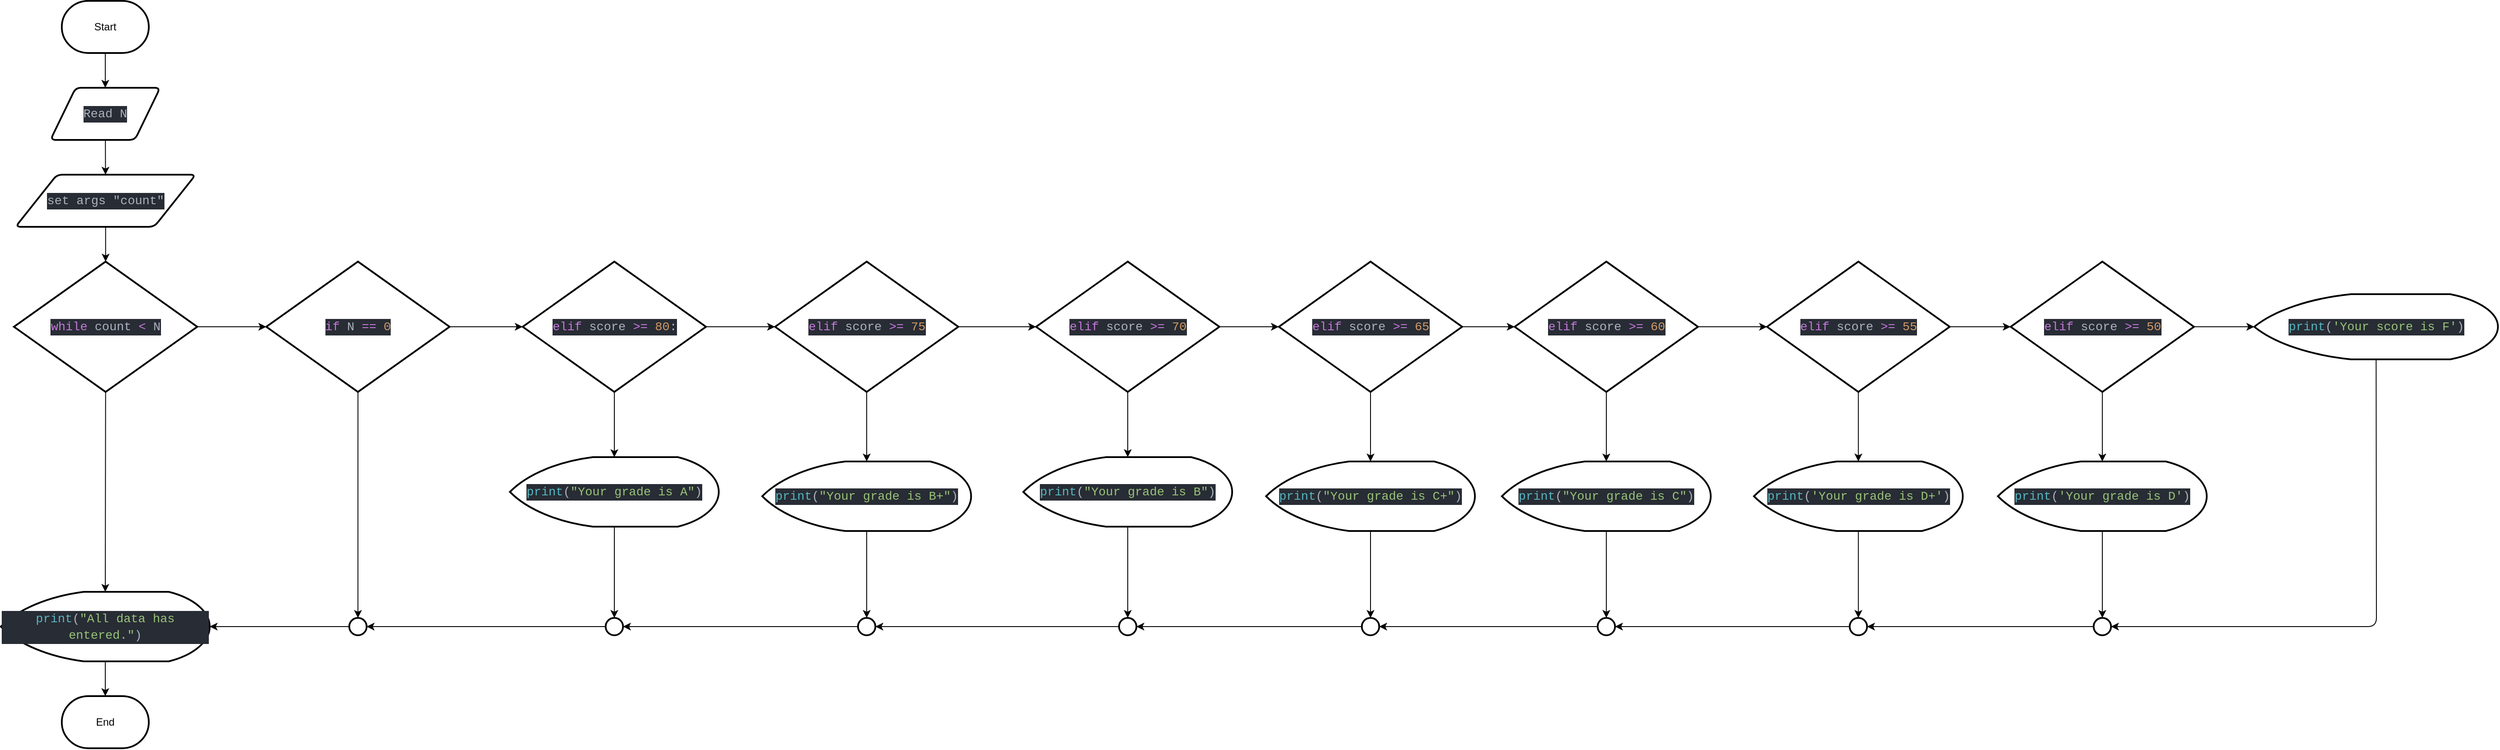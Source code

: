 <mxfile>
    <diagram id="HJii3T1DP4-zwrHQRDsN" name="Page-1">
        <mxGraphModel dx="1038" dy="1340" grid="1" gridSize="10" guides="1" tooltips="1" connect="1" arrows="1" fold="1" page="1" pageScale="1" pageWidth="850" pageHeight="1100" math="0" shadow="0">
            <root>
                <mxCell id="0"/>
                <mxCell id="1" parent="0"/>
                <mxCell id="31" value="" style="edgeStyle=none;html=1;fontColor=#FFFFFF;" parent="1" source="2" target="4" edge="1">
                    <mxGeometry relative="1" as="geometry"/>
                </mxCell>
                <mxCell id="2" value="Start" style="strokeWidth=2;html=1;shape=mxgraph.flowchart.terminator;whiteSpace=wrap;" parent="1" vertex="1">
                    <mxGeometry x="375" y="30" width="100" height="60" as="geometry"/>
                </mxCell>
                <mxCell id="3" value="End" style="strokeWidth=2;html=1;shape=mxgraph.flowchart.terminator;whiteSpace=wrap;" parent="1" vertex="1">
                    <mxGeometry x="375" y="830" width="100" height="60" as="geometry"/>
                </mxCell>
                <mxCell id="32" value="" style="edgeStyle=none;html=1;fontColor=#FFFFFF;" parent="1" source="4" target="5" edge="1">
                    <mxGeometry relative="1" as="geometry"/>
                </mxCell>
                <mxCell id="4" value="&lt;div style=&quot;color: rgb(171, 178, 191); background-color: rgb(40, 44, 52); font-family: Consolas, &amp;quot;Courier New&amp;quot;, monospace; font-size: 14px; line-height: 19px;&quot;&gt;&lt;div&gt;Read N&lt;/div&gt;&lt;/div&gt;" style="shape=parallelogram;html=1;strokeWidth=2;perimeter=parallelogramPerimeter;whiteSpace=wrap;rounded=1;arcSize=12;size=0.23;" parent="1" vertex="1">
                    <mxGeometry x="362" y="130" width="126" height="60" as="geometry"/>
                </mxCell>
                <mxCell id="33" value="" style="edgeStyle=none;html=1;fontColor=#FFFFFF;" parent="1" source="5" target="8" edge="1">
                    <mxGeometry relative="1" as="geometry"/>
                </mxCell>
                <mxCell id="5" value="&lt;div style=&quot;color: rgb(171, 178, 191); background-color: rgb(40, 44, 52); font-family: Consolas, &amp;quot;Courier New&amp;quot;, monospace; font-size: 14px; line-height: 19px;&quot;&gt;&lt;div&gt;set args &quot;count&quot;&lt;/div&gt;&lt;/div&gt;" style="shape=parallelogram;html=1;strokeWidth=2;perimeter=parallelogramPerimeter;whiteSpace=wrap;rounded=1;arcSize=12;size=0.23;" parent="1" vertex="1">
                    <mxGeometry x="321.86" y="230" width="207" height="60" as="geometry"/>
                </mxCell>
                <mxCell id="129" style="edgeStyle=none;html=1;exitX=0.5;exitY=1;exitDx=0;exitDy=0;exitPerimeter=0;entryX=0.5;entryY=0;entryDx=0;entryDy=0;entryPerimeter=0;" edge="1" parent="1" source="8" target="52">
                    <mxGeometry relative="1" as="geometry"/>
                </mxCell>
                <mxCell id="130" value="" style="edgeStyle=none;html=1;" edge="1" parent="1" source="8" target="10">
                    <mxGeometry relative="1" as="geometry"/>
                </mxCell>
                <mxCell id="8" value="&lt;div style=&quot;background-color: rgb(40, 44, 52); font-family: Consolas, &amp;quot;Courier New&amp;quot;, monospace; font-size: 14px; line-height: 19px;&quot;&gt;&lt;div style=&quot;color: rgb(171, 178, 191); line-height: 19px;&quot;&gt;&lt;span style=&quot;color: #c678dd;&quot;&gt;while&lt;/span&gt; count &lt;span style=&quot;color: #c678dd;&quot;&gt;&amp;lt;&lt;/span&gt; N&lt;/div&gt;&lt;/div&gt;" style="strokeWidth=2;html=1;shape=mxgraph.flowchart.decision;whiteSpace=wrap;" parent="1" vertex="1">
                    <mxGeometry x="320" y="330" width="210.71" height="150" as="geometry"/>
                </mxCell>
                <mxCell id="106" value="" style="edgeStyle=none;html=1;" edge="1" parent="1" source="10" target="11">
                    <mxGeometry relative="1" as="geometry"/>
                </mxCell>
                <mxCell id="110" style="edgeStyle=none;html=1;exitX=0.5;exitY=1;exitDx=0;exitDy=0;exitPerimeter=0;entryX=0.5;entryY=0;entryDx=0;entryDy=0;entryPerimeter=0;" edge="1" parent="1" source="10" target="107">
                    <mxGeometry relative="1" as="geometry"/>
                </mxCell>
                <mxCell id="10" value="&lt;div style=&quot;background-color: rgb(40, 44, 52); font-family: Consolas, &amp;quot;Courier New&amp;quot;, monospace; font-size: 14px; line-height: 19px;&quot;&gt;&lt;div style=&quot;color: rgb(171, 178, 191); line-height: 19px;&quot;&gt;&lt;span style=&quot;color: #c678dd;&quot;&gt;if&lt;/span&gt; N &lt;span style=&quot;color: #c678dd;&quot;&gt;==&lt;/span&gt; &lt;span style=&quot;color: #d19a66;&quot;&gt;0&lt;/span&gt;&lt;/div&gt;&lt;/div&gt;" style="strokeWidth=2;html=1;shape=mxgraph.flowchart.decision;whiteSpace=wrap;" parent="1" vertex="1">
                    <mxGeometry x="610" y="330" width="210.71" height="150" as="geometry"/>
                </mxCell>
                <mxCell id="22" value="" style="edgeStyle=none;html=1;fontColor=#FFFFFF;" parent="1" source="11" target="12" edge="1">
                    <mxGeometry relative="1" as="geometry"/>
                </mxCell>
                <mxCell id="43" value="" style="edgeStyle=none;html=1;fontColor=#FFFFFF;" parent="1" source="11" target="34" edge="1">
                    <mxGeometry relative="1" as="geometry"/>
                </mxCell>
                <mxCell id="11" value="&lt;div style=&quot;background-color: rgb(40, 44, 52); font-family: Consolas, &amp;quot;Courier New&amp;quot;, monospace; font-size: 14px; line-height: 19px;&quot;&gt;&lt;div style=&quot;color: rgb(171, 178, 191); line-height: 19px;&quot;&gt;&lt;span style=&quot;color: #c678dd;&quot;&gt;elif&lt;/span&gt; score &lt;span style=&quot;color: #c678dd;&quot;&gt;&amp;gt;=&lt;/span&gt; &lt;span style=&quot;color: #d19a66;&quot;&gt;80&lt;/span&gt;:&lt;/div&gt;&lt;/div&gt;" style="strokeWidth=2;html=1;shape=mxgraph.flowchart.decision;whiteSpace=wrap;" parent="1" vertex="1">
                    <mxGeometry x="904.64" y="330" width="210.71" height="150" as="geometry"/>
                </mxCell>
                <mxCell id="23" value="" style="edgeStyle=none;html=1;fontColor=#FFFFFF;" parent="1" source="12" target="13" edge="1">
                    <mxGeometry relative="1" as="geometry"/>
                </mxCell>
                <mxCell id="44" value="" style="edgeStyle=none;html=1;fontColor=#FFFFFF;" parent="1" source="12" target="35" edge="1">
                    <mxGeometry relative="1" as="geometry"/>
                </mxCell>
                <mxCell id="12" value="&lt;div style=&quot;background-color: rgb(40, 44, 52); font-family: Consolas, &amp;quot;Courier New&amp;quot;, monospace; font-size: 14px; line-height: 19px;&quot;&gt;&lt;div style=&quot;color: rgb(171, 178, 191); line-height: 19px;&quot;&gt;&lt;span style=&quot;color: #c678dd;&quot;&gt;elif&lt;/span&gt; score &lt;span style=&quot;color: #c678dd;&quot;&gt;&amp;gt;=&lt;/span&gt; &lt;span style=&quot;color: #d19a66;&quot;&gt;75&lt;/span&gt;&lt;/div&gt;&lt;/div&gt;" style="strokeWidth=2;html=1;shape=mxgraph.flowchart.decision;whiteSpace=wrap;" parent="1" vertex="1">
                    <mxGeometry x="1194.64" y="330" width="210.71" height="150" as="geometry"/>
                </mxCell>
                <mxCell id="24" value="" style="edgeStyle=none;html=1;fontColor=#FFFFFF;" parent="1" source="13" target="14" edge="1">
                    <mxGeometry relative="1" as="geometry"/>
                </mxCell>
                <mxCell id="45" value="" style="edgeStyle=none;html=1;fontColor=#FFFFFF;" parent="1" source="13" target="37" edge="1">
                    <mxGeometry relative="1" as="geometry"/>
                </mxCell>
                <mxCell id="13" value="&lt;div style=&quot;background-color: rgb(40, 44, 52); font-family: Consolas, &amp;quot;Courier New&amp;quot;, monospace; font-size: 14px; line-height: 19px;&quot;&gt;&lt;div style=&quot;color: rgb(171, 178, 191); line-height: 19px;&quot;&gt;&lt;span style=&quot;color: #c678dd;&quot;&gt;elif&lt;/span&gt; score &lt;span style=&quot;color: #c678dd;&quot;&gt;&amp;gt;=&lt;/span&gt; &lt;span style=&quot;color: #d19a66;&quot;&gt;70&lt;/span&gt;&lt;/div&gt;&lt;/div&gt;" style="strokeWidth=2;html=1;shape=mxgraph.flowchart.decision;whiteSpace=wrap;" parent="1" vertex="1">
                    <mxGeometry x="1494.64" y="330" width="210.71" height="150" as="geometry"/>
                </mxCell>
                <mxCell id="25" value="" style="edgeStyle=none;html=1;fontColor=#FFFFFF;" parent="1" source="14" target="15" edge="1">
                    <mxGeometry relative="1" as="geometry"/>
                </mxCell>
                <mxCell id="46" value="" style="edgeStyle=none;html=1;fontColor=#FFFFFF;" parent="1" source="14" target="38" edge="1">
                    <mxGeometry relative="1" as="geometry"/>
                </mxCell>
                <mxCell id="14" value="&lt;div style=&quot;background-color: rgb(40, 44, 52); font-family: Consolas, &amp;quot;Courier New&amp;quot;, monospace; font-size: 14px; line-height: 19px;&quot;&gt;&lt;div style=&quot;color: rgb(171, 178, 191); line-height: 19px;&quot;&gt;&lt;span style=&quot;color: #c678dd;&quot;&gt;elif&lt;/span&gt; score &lt;span style=&quot;color: #c678dd;&quot;&gt;&amp;gt;=&lt;/span&gt; &lt;span style=&quot;color: #d19a66;&quot;&gt;65&lt;/span&gt;&lt;/div&gt;&lt;/div&gt;" style="strokeWidth=2;html=1;shape=mxgraph.flowchart.decision;whiteSpace=wrap;" parent="1" vertex="1">
                    <mxGeometry x="1773.64" y="330" width="210.71" height="150" as="geometry"/>
                </mxCell>
                <mxCell id="26" value="" style="edgeStyle=none;html=1;fontColor=#FFFFFF;" parent="1" source="15" target="16" edge="1">
                    <mxGeometry relative="1" as="geometry"/>
                </mxCell>
                <mxCell id="47" value="" style="edgeStyle=none;html=1;fontColor=#FFFFFF;" parent="1" source="15" target="39" edge="1">
                    <mxGeometry relative="1" as="geometry"/>
                </mxCell>
                <mxCell id="15" value="&lt;div style=&quot;background-color: rgb(40, 44, 52); font-family: Consolas, &amp;quot;Courier New&amp;quot;, monospace; font-size: 14px; line-height: 19px;&quot;&gt;&lt;div style=&quot;color: rgb(171, 178, 191); line-height: 19px;&quot;&gt;&lt;span style=&quot;color: #c678dd;&quot;&gt;elif&lt;/span&gt; score &lt;span style=&quot;color: #c678dd;&quot;&gt;&amp;gt;=&lt;/span&gt; &lt;span style=&quot;color: #d19a66;&quot;&gt;60&lt;/span&gt;&lt;/div&gt;&lt;/div&gt;" style="strokeWidth=2;html=1;shape=mxgraph.flowchart.decision;whiteSpace=wrap;" parent="1" vertex="1">
                    <mxGeometry x="2044.64" y="330" width="210.71" height="150" as="geometry"/>
                </mxCell>
                <mxCell id="27" value="" style="edgeStyle=none;html=1;fontColor=#FFFFFF;" parent="1" source="16" target="17" edge="1">
                    <mxGeometry relative="1" as="geometry"/>
                </mxCell>
                <mxCell id="48" value="" style="edgeStyle=none;html=1;fontColor=#FFFFFF;" parent="1" source="16" target="40" edge="1">
                    <mxGeometry relative="1" as="geometry"/>
                </mxCell>
                <mxCell id="16" value="&lt;div style=&quot;background-color: rgb(40, 44, 52); font-family: Consolas, &amp;quot;Courier New&amp;quot;, monospace; font-size: 14px; line-height: 19px;&quot;&gt;&lt;div style=&quot;color: rgb(171, 178, 191); line-height: 19px;&quot;&gt;&lt;span style=&quot;color: #c678dd;&quot;&gt;elif&lt;/span&gt; score &lt;span style=&quot;color: #c678dd;&quot;&gt;&amp;gt;=&lt;/span&gt; &lt;span style=&quot;color: #d19a66;&quot;&gt;55&lt;/span&gt;&lt;/div&gt;&lt;/div&gt;" style="strokeWidth=2;html=1;shape=mxgraph.flowchart.decision;whiteSpace=wrap;" parent="1" vertex="1">
                    <mxGeometry x="2334.64" y="330" width="210" height="150" as="geometry"/>
                </mxCell>
                <mxCell id="49" value="" style="edgeStyle=none;html=1;fontColor=#FFFFFF;" parent="1" source="17" target="41" edge="1">
                    <mxGeometry relative="1" as="geometry"/>
                </mxCell>
                <mxCell id="68" value="" style="edgeStyle=none;html=1;fontColor=#FFFFFF;" parent="1" source="17" target="20" edge="1">
                    <mxGeometry relative="1" as="geometry"/>
                </mxCell>
                <mxCell id="17" value="&lt;div style=&quot;background-color: rgb(40, 44, 52); font-family: Consolas, &amp;quot;Courier New&amp;quot;, monospace; font-size: 14px; line-height: 19px;&quot;&gt;&lt;div style=&quot;color: rgb(171, 178, 191); line-height: 19px;&quot;&gt;&lt;span style=&quot;color: #c678dd;&quot;&gt;elif&lt;/span&gt; score &lt;span style=&quot;color: #c678dd;&quot;&gt;&amp;gt;=&lt;/span&gt; &lt;span style=&quot;color: #d19a66;&quot;&gt;50&lt;/span&gt;&lt;/div&gt;&lt;/div&gt;" style="strokeWidth=2;html=1;shape=mxgraph.flowchart.decision;whiteSpace=wrap;" parent="1" vertex="1">
                    <mxGeometry x="2614.64" y="330" width="210.71" height="150" as="geometry"/>
                </mxCell>
                <mxCell id="120" style="edgeStyle=none;html=1;exitX=0.5;exitY=1;exitDx=0;exitDy=0;exitPerimeter=0;entryX=1;entryY=0.5;entryDx=0;entryDy=0;entryPerimeter=0;" edge="1" parent="1" source="20" target="81">
                    <mxGeometry relative="1" as="geometry">
                        <Array as="points">
                            <mxPoint x="3035" y="750"/>
                        </Array>
                    </mxGeometry>
                </mxCell>
                <mxCell id="20" value="&lt;div style=&quot;color: rgb(171, 178, 191); background-color: rgb(40, 44, 52); font-family: Consolas, &amp;quot;Courier New&amp;quot;, monospace; font-size: 14px; line-height: 19px;&quot;&gt;&lt;span style=&quot;color: #56b6c2;&quot;&gt;print&lt;/span&gt;(&lt;span style=&quot;color: #98c379;&quot;&gt;'Your score is F'&lt;/span&gt;)&lt;/div&gt;" style="strokeWidth=2;html=1;shape=mxgraph.flowchart.display;whiteSpace=wrap;fontColor=#FFFFFF;" parent="1" vertex="1">
                    <mxGeometry x="2894.64" y="367.5" width="280" height="75" as="geometry"/>
                </mxCell>
                <mxCell id="113" value="" style="edgeStyle=none;html=1;" edge="1" parent="1" source="34" target="73">
                    <mxGeometry relative="1" as="geometry"/>
                </mxCell>
                <mxCell id="34" value="&lt;div style=&quot;color: rgb(171, 178, 191); background-color: rgb(40, 44, 52); font-family: Consolas, &amp;quot;Courier New&amp;quot;, monospace; font-size: 14px; line-height: 19px;&quot;&gt;&lt;div&gt;&lt;span style=&quot;color: #56b6c2;&quot;&gt;print&lt;/span&gt;(&lt;span style=&quot;color: #98c379;&quot;&gt;&quot;Your grade is A&quot;&lt;/span&gt;)&lt;/div&gt;&lt;div&gt;&lt;/div&gt;&lt;/div&gt;" style="strokeWidth=2;html=1;shape=mxgraph.flowchart.display;whiteSpace=wrap;fontColor=#FFFFFF;" parent="1" vertex="1">
                    <mxGeometry x="890" y="555" width="240" height="80" as="geometry"/>
                </mxCell>
                <mxCell id="114" value="" style="edgeStyle=none;html=1;" edge="1" parent="1" source="35" target="74">
                    <mxGeometry relative="1" as="geometry"/>
                </mxCell>
                <mxCell id="35" value="&lt;div style=&quot;color: rgb(171, 178, 191); background-color: rgb(40, 44, 52); font-family: Consolas, &amp;quot;Courier New&amp;quot;, monospace; font-size: 14px; line-height: 19px;&quot;&gt;&lt;div&gt;&lt;div style=&quot;line-height: 19px;&quot;&gt;&lt;span style=&quot;color: #56b6c2;&quot;&gt;print&lt;/span&gt;(&lt;span style=&quot;color: #98c379;&quot;&gt;&quot;Your grade is B+&quot;&lt;/span&gt;)&lt;/div&gt;&lt;/div&gt;&lt;div&gt;&lt;/div&gt;&lt;/div&gt;" style="strokeWidth=2;html=1;shape=mxgraph.flowchart.display;whiteSpace=wrap;fontColor=#FFFFFF;" parent="1" vertex="1">
                    <mxGeometry x="1180" y="560" width="240" height="80" as="geometry"/>
                </mxCell>
                <mxCell id="115" value="" style="edgeStyle=none;html=1;" edge="1" parent="1" source="37" target="77">
                    <mxGeometry relative="1" as="geometry"/>
                </mxCell>
                <mxCell id="37" value="&lt;div style=&quot;color: rgb(171, 178, 191); background-color: rgb(40, 44, 52); font-family: Consolas, &amp;quot;Courier New&amp;quot;, monospace; font-size: 14px; line-height: 19px;&quot;&gt;&lt;div&gt;&lt;div style=&quot;line-height: 19px;&quot;&gt;&lt;span style=&quot;color: #56b6c2;&quot;&gt;print&lt;/span&gt;(&lt;span style=&quot;color: #98c379;&quot;&gt;&quot;Your grade is B&quot;&lt;/span&gt;)&lt;/div&gt;&lt;/div&gt;&lt;div&gt;&lt;/div&gt;&lt;/div&gt;" style="strokeWidth=2;html=1;shape=mxgraph.flowchart.display;whiteSpace=wrap;fontColor=#FFFFFF;" parent="1" vertex="1">
                    <mxGeometry x="1480" y="555" width="240" height="80" as="geometry"/>
                </mxCell>
                <mxCell id="116" value="" style="edgeStyle=none;html=1;" edge="1" parent="1" source="38" target="78">
                    <mxGeometry relative="1" as="geometry"/>
                </mxCell>
                <mxCell id="38" value="&lt;div style=&quot;color: rgb(171, 178, 191); background-color: rgb(40, 44, 52); font-family: Consolas, &amp;quot;Courier New&amp;quot;, monospace; font-size: 14px; line-height: 19px;&quot;&gt;&lt;div&gt;&lt;div style=&quot;line-height: 19px;&quot;&gt;&lt;span style=&quot;color: #56b6c2;&quot;&gt;print&lt;/span&gt;(&lt;span style=&quot;color: #98c379;&quot;&gt;&quot;Your grade is C+&quot;&lt;/span&gt;)&lt;/div&gt;&lt;/div&gt;&lt;div&gt;&lt;/div&gt;&lt;/div&gt;" style="strokeWidth=2;html=1;shape=mxgraph.flowchart.display;whiteSpace=wrap;fontColor=#FFFFFF;" parent="1" vertex="1">
                    <mxGeometry x="1758.99" y="560" width="240" height="80" as="geometry"/>
                </mxCell>
                <mxCell id="117" value="" style="edgeStyle=none;html=1;" edge="1" parent="1" source="39" target="79">
                    <mxGeometry relative="1" as="geometry"/>
                </mxCell>
                <mxCell id="39" value="&lt;div style=&quot;color: rgb(171, 178, 191); background-color: rgb(40, 44, 52); font-family: Consolas, &amp;quot;Courier New&amp;quot;, monospace; font-size: 14px; line-height: 19px;&quot;&gt;&lt;div&gt;&lt;div style=&quot;line-height: 19px;&quot;&gt;&lt;span style=&quot;color: #56b6c2;&quot;&gt;print&lt;/span&gt;(&lt;span style=&quot;color: #98c379;&quot;&gt;&quot;Your grade is C&quot;&lt;/span&gt;)&lt;/div&gt;&lt;/div&gt;&lt;div&gt;&lt;/div&gt;&lt;/div&gt;" style="strokeWidth=2;html=1;shape=mxgraph.flowchart.display;whiteSpace=wrap;fontColor=#FFFFFF;" parent="1" vertex="1">
                    <mxGeometry x="2029.99" y="560" width="240" height="80" as="geometry"/>
                </mxCell>
                <mxCell id="118" value="" style="edgeStyle=none;html=1;" edge="1" parent="1" source="40" target="80">
                    <mxGeometry relative="1" as="geometry"/>
                </mxCell>
                <mxCell id="40" value="&lt;div style=&quot;color: rgb(171, 178, 191); background-color: rgb(40, 44, 52); font-family: Consolas, &amp;quot;Courier New&amp;quot;, monospace; font-size: 14px; line-height: 19px;&quot;&gt;&lt;div&gt;&lt;div style=&quot;line-height: 19px;&quot;&gt;&lt;span style=&quot;color: #56b6c2;&quot;&gt;print&lt;/span&gt;(&lt;span style=&quot;color: #98c379;&quot;&gt;'Your grade is D+'&lt;/span&gt;)&lt;/div&gt;&lt;/div&gt;&lt;div&gt;&lt;/div&gt;&lt;/div&gt;" style="strokeWidth=2;html=1;shape=mxgraph.flowchart.display;whiteSpace=wrap;fontColor=#FFFFFF;" parent="1" vertex="1">
                    <mxGeometry x="2319.64" y="560" width="240" height="80" as="geometry"/>
                </mxCell>
                <mxCell id="119" value="" style="edgeStyle=none;html=1;" edge="1" parent="1" source="41" target="81">
                    <mxGeometry relative="1" as="geometry"/>
                </mxCell>
                <mxCell id="41" value="&lt;div style=&quot;color: rgb(171, 178, 191); background-color: rgb(40, 44, 52); font-family: Consolas, &amp;quot;Courier New&amp;quot;, monospace; font-size: 14px; line-height: 19px;&quot;&gt;&lt;div&gt;&lt;div style=&quot;line-height: 19px;&quot;&gt;&lt;span style=&quot;color: #56b6c2;&quot;&gt;print&lt;/span&gt;(&lt;span style=&quot;color: #98c379;&quot;&gt;'Your grade is D'&lt;/span&gt;)&lt;/div&gt;&lt;/div&gt;&lt;div&gt;&lt;/div&gt;&lt;/div&gt;" style="strokeWidth=2;html=1;shape=mxgraph.flowchart.display;whiteSpace=wrap;fontColor=#FFFFFF;" parent="1" vertex="1">
                    <mxGeometry x="2600" y="560" width="240" height="80" as="geometry"/>
                </mxCell>
                <mxCell id="135" value="" style="edgeStyle=none;html=1;" edge="1" parent="1" source="52" target="3">
                    <mxGeometry relative="1" as="geometry"/>
                </mxCell>
                <mxCell id="52" value="&lt;div style=&quot;color: rgb(171, 178, 191); background-color: rgb(40, 44, 52); font-family: Consolas, &amp;quot;Courier New&amp;quot;, monospace; font-size: 14px; line-height: 19px;&quot;&gt;&lt;div&gt;&lt;div style=&quot;line-height: 19px;&quot;&gt;&lt;span style=&quot;color: #56b6c2;&quot;&gt;print&lt;/span&gt;(&lt;span style=&quot;color: #98c379;&quot;&gt;&quot;All data has entered.&quot;&lt;/span&gt;)&lt;/div&gt;&lt;/div&gt;&lt;div&gt;&lt;/div&gt;&lt;/div&gt;" style="strokeWidth=2;html=1;shape=mxgraph.flowchart.display;whiteSpace=wrap;fontColor=#FFFFFF;" parent="1" vertex="1">
                    <mxGeometry x="305" y="710" width="240" height="80" as="geometry"/>
                </mxCell>
                <mxCell id="60" value="Yes" style="text;html=1;strokeColor=none;fillColor=none;align=center;verticalAlign=middle;whiteSpace=wrap;rounded=0;fontColor=#FFFFFF;" parent="1" vertex="1">
                    <mxGeometry x="725.35" y="480" width="60" height="30" as="geometry"/>
                </mxCell>
                <mxCell id="61" value="Yes" style="text;html=1;strokeColor=none;fillColor=none;align=center;verticalAlign=middle;whiteSpace=wrap;rounded=0;fontColor=#FFFFFF;" parent="1" vertex="1">
                    <mxGeometry x="1304.64" y="480" width="60" height="30" as="geometry"/>
                </mxCell>
                <mxCell id="62" value="Yes" style="text;html=1;strokeColor=none;fillColor=none;align=center;verticalAlign=middle;whiteSpace=wrap;rounded=0;fontColor=#FFFFFF;" parent="1" vertex="1">
                    <mxGeometry x="1604.64" y="480" width="60" height="30" as="geometry"/>
                </mxCell>
                <mxCell id="63" value="Yes" style="text;html=1;strokeColor=none;fillColor=none;align=center;verticalAlign=middle;whiteSpace=wrap;rounded=0;fontColor=#FFFFFF;" parent="1" vertex="1">
                    <mxGeometry x="1884.64" y="480" width="60" height="30" as="geometry"/>
                </mxCell>
                <mxCell id="64" value="Yes" style="text;html=1;strokeColor=none;fillColor=none;align=center;verticalAlign=middle;whiteSpace=wrap;rounded=0;fontColor=#FFFFFF;" parent="1" vertex="1">
                    <mxGeometry x="2154.64" y="480" width="60" height="30" as="geometry"/>
                </mxCell>
                <mxCell id="65" value="Yes" style="text;html=1;strokeColor=none;fillColor=none;align=center;verticalAlign=middle;whiteSpace=wrap;rounded=0;fontColor=#FFFFFF;" parent="1" vertex="1">
                    <mxGeometry x="2444.64" y="480" width="60" height="30" as="geometry"/>
                </mxCell>
                <mxCell id="66" value="Yes" style="text;html=1;strokeColor=none;fillColor=none;align=center;verticalAlign=middle;whiteSpace=wrap;rounded=0;fontColor=#FFFFFF;" parent="1" vertex="1">
                    <mxGeometry x="2724.64" y="480" width="60" height="30" as="geometry"/>
                </mxCell>
                <mxCell id="112" style="edgeStyle=none;html=1;exitX=0;exitY=0.5;exitDx=0;exitDy=0;exitPerimeter=0;entryX=1;entryY=0.5;entryDx=0;entryDy=0;entryPerimeter=0;" edge="1" parent="1" source="73" target="107">
                    <mxGeometry relative="1" as="geometry"/>
                </mxCell>
                <mxCell id="73" value="" style="strokeWidth=2;html=1;shape=mxgraph.flowchart.start_2;whiteSpace=wrap;fontColor=#FFFFFF;" parent="1" vertex="1">
                    <mxGeometry x="1000" y="740" width="20" height="20" as="geometry"/>
                </mxCell>
                <mxCell id="128" style="edgeStyle=none;html=1;exitX=0;exitY=0.5;exitDx=0;exitDy=0;exitPerimeter=0;entryX=1;entryY=0.5;entryDx=0;entryDy=0;entryPerimeter=0;" edge="1" parent="1" source="74" target="73">
                    <mxGeometry relative="1" as="geometry"/>
                </mxCell>
                <mxCell id="74" value="" style="strokeWidth=2;html=1;shape=mxgraph.flowchart.start_2;whiteSpace=wrap;fontColor=#FFFFFF;" parent="1" vertex="1">
                    <mxGeometry x="1290" y="740" width="20" height="20" as="geometry"/>
                </mxCell>
                <mxCell id="127" style="edgeStyle=none;html=1;exitX=0;exitY=0.5;exitDx=0;exitDy=0;exitPerimeter=0;entryX=1;entryY=0.5;entryDx=0;entryDy=0;entryPerimeter=0;" edge="1" parent="1" source="77" target="74">
                    <mxGeometry relative="1" as="geometry"/>
                </mxCell>
                <mxCell id="77" value="" style="strokeWidth=2;html=1;shape=mxgraph.flowchart.start_2;whiteSpace=wrap;fontColor=#FFFFFF;" parent="1" vertex="1">
                    <mxGeometry x="1590" y="740" width="20" height="20" as="geometry"/>
                </mxCell>
                <mxCell id="126" style="edgeStyle=none;html=1;exitX=0;exitY=0.5;exitDx=0;exitDy=0;exitPerimeter=0;entryX=1;entryY=0.5;entryDx=0;entryDy=0;entryPerimeter=0;" edge="1" parent="1" source="78" target="77">
                    <mxGeometry relative="1" as="geometry"/>
                </mxCell>
                <mxCell id="78" value="" style="strokeWidth=2;html=1;shape=mxgraph.flowchart.start_2;whiteSpace=wrap;fontColor=#FFFFFF;" parent="1" vertex="1">
                    <mxGeometry x="1868.99" y="740" width="20" height="20" as="geometry"/>
                </mxCell>
                <mxCell id="125" style="edgeStyle=none;html=1;exitX=0;exitY=0.5;exitDx=0;exitDy=0;exitPerimeter=0;entryX=1;entryY=0.5;entryDx=0;entryDy=0;entryPerimeter=0;" edge="1" parent="1" source="79" target="78">
                    <mxGeometry relative="1" as="geometry"/>
                </mxCell>
                <mxCell id="79" value="" style="strokeWidth=2;html=1;shape=mxgraph.flowchart.start_2;whiteSpace=wrap;fontColor=#FFFFFF;" parent="1" vertex="1">
                    <mxGeometry x="2140" y="740" width="20" height="20" as="geometry"/>
                </mxCell>
                <mxCell id="124" style="edgeStyle=none;html=1;exitX=0;exitY=0.5;exitDx=0;exitDy=0;exitPerimeter=0;entryX=1;entryY=0.5;entryDx=0;entryDy=0;entryPerimeter=0;" edge="1" parent="1" source="80" target="79">
                    <mxGeometry relative="1" as="geometry"/>
                </mxCell>
                <mxCell id="80" value="" style="strokeWidth=2;html=1;shape=mxgraph.flowchart.start_2;whiteSpace=wrap;fontColor=#FFFFFF;" parent="1" vertex="1">
                    <mxGeometry x="2429.64" y="740" width="20" height="20" as="geometry"/>
                </mxCell>
                <mxCell id="123" style="edgeStyle=none;html=1;exitX=0;exitY=0.5;exitDx=0;exitDy=0;exitPerimeter=0;entryX=1;entryY=0.5;entryDx=0;entryDy=0;entryPerimeter=0;" edge="1" parent="1" source="81" target="80">
                    <mxGeometry relative="1" as="geometry"/>
                </mxCell>
                <mxCell id="81" value="" style="strokeWidth=2;html=1;shape=mxgraph.flowchart.start_2;whiteSpace=wrap;fontColor=#FFFFFF;" parent="1" vertex="1">
                    <mxGeometry x="2710" y="740" width="20" height="20" as="geometry"/>
                </mxCell>
                <mxCell id="98" value="No" style="text;html=1;strokeColor=none;fillColor=none;align=center;verticalAlign=middle;whiteSpace=wrap;rounded=0;fontColor=#FFFFFF;" parent="1" vertex="1">
                    <mxGeometry x="1120" y="367.5" width="60" height="30" as="geometry"/>
                </mxCell>
                <mxCell id="99" value="No" style="text;html=1;strokeColor=none;fillColor=none;align=center;verticalAlign=middle;whiteSpace=wrap;rounded=0;fontColor=#FFFFFF;" parent="1" vertex="1">
                    <mxGeometry x="1420" y="367.5" width="60" height="30" as="geometry"/>
                </mxCell>
                <mxCell id="100" value="No" style="text;html=1;strokeColor=none;fillColor=none;align=center;verticalAlign=middle;whiteSpace=wrap;rounded=0;fontColor=#FFFFFF;" parent="1" vertex="1">
                    <mxGeometry x="1713.64" y="360" width="60" height="30" as="geometry"/>
                </mxCell>
                <mxCell id="101" value="No" style="text;html=1;strokeColor=none;fillColor=none;align=center;verticalAlign=middle;whiteSpace=wrap;rounded=0;fontColor=#FFFFFF;" parent="1" vertex="1">
                    <mxGeometry x="1984.35" y="360" width="60" height="30" as="geometry"/>
                </mxCell>
                <mxCell id="102" value="No" style="text;html=1;strokeColor=none;fillColor=none;align=center;verticalAlign=middle;whiteSpace=wrap;rounded=0;fontColor=#FFFFFF;" parent="1" vertex="1">
                    <mxGeometry x="2269.99" y="360" width="60" height="30" as="geometry"/>
                </mxCell>
                <mxCell id="103" value="No" style="text;html=1;strokeColor=none;fillColor=none;align=center;verticalAlign=middle;whiteSpace=wrap;rounded=0;fontColor=#FFFFFF;" parent="1" vertex="1">
                    <mxGeometry x="2554.64" y="360" width="60" height="30" as="geometry"/>
                </mxCell>
                <mxCell id="104" value="No" style="text;html=1;strokeColor=none;fillColor=none;align=center;verticalAlign=middle;whiteSpace=wrap;rounded=0;fontColor=#FFFFFF;" parent="1" vertex="1">
                    <mxGeometry x="2825.35" y="360" width="60" height="30" as="geometry"/>
                </mxCell>
                <mxCell id="111" style="edgeStyle=none;html=1;exitX=0;exitY=0.5;exitDx=0;exitDy=0;exitPerimeter=0;entryX=1;entryY=0.5;entryDx=0;entryDy=0;entryPerimeter=0;" edge="1" parent="1" source="107" target="52">
                    <mxGeometry relative="1" as="geometry"/>
                </mxCell>
                <mxCell id="107" value="" style="strokeWidth=2;html=1;shape=mxgraph.flowchart.start_2;whiteSpace=wrap;fontColor=#FFFFFF;" vertex="1" parent="1">
                    <mxGeometry x="705.35" y="740" width="20" height="20" as="geometry"/>
                </mxCell>
                <mxCell id="131" value="No" style="text;html=1;strokeColor=none;fillColor=none;align=center;verticalAlign=middle;whiteSpace=wrap;rounded=0;fontColor=#FFFFFF;" vertex="1" parent="1">
                    <mxGeometry x="830" y="360" width="60" height="30" as="geometry"/>
                </mxCell>
                <mxCell id="132" value="Yes" style="text;html=1;strokeColor=none;fillColor=none;align=center;verticalAlign=middle;whiteSpace=wrap;rounded=0;fontColor=#FFFFFF;" vertex="1" parent="1">
                    <mxGeometry x="1020.0" y="480" width="60" height="30" as="geometry"/>
                </mxCell>
                <mxCell id="133" value="Yes" style="text;html=1;strokeColor=none;fillColor=none;align=center;verticalAlign=middle;whiteSpace=wrap;rounded=0;fontColor=#FFFFFF;" vertex="1" parent="1">
                    <mxGeometry x="428" y="480" width="60" height="30" as="geometry"/>
                </mxCell>
                <mxCell id="134" value="No" style="text;html=1;strokeColor=none;fillColor=none;align=center;verticalAlign=middle;whiteSpace=wrap;rounded=0;fontColor=#FFFFFF;" vertex="1" parent="1">
                    <mxGeometry x="530.71" y="360" width="60" height="30" as="geometry"/>
                </mxCell>
            </root>
        </mxGraphModel>
    </diagram>
</mxfile>